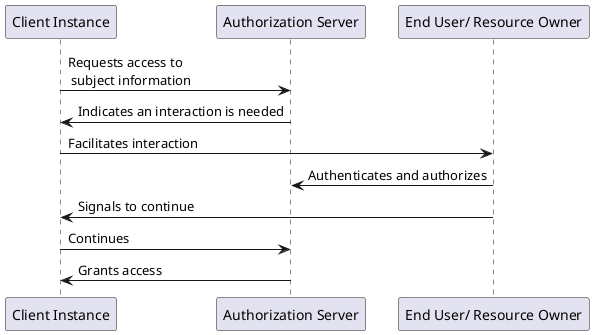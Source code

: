 @startuml

Participant "Client Instance" as client_instance
Participant "Authorization Server" as authorization_server
Participant "End User/ Resource Owner" as end_user_resource_owner

client_instance -> authorization_server: Requests access to \n subject information
authorization_server -> client_instance: Indicates an interaction is needed
client_instance -> end_user_resource_owner: Facilitates interaction
end_user_resource_owner -> authorization_server: Authenticates and authorizes
end_user_resource_owner -> client_instance: Signals to continue
client_instance -> authorization_server: Continues
authorization_server -> client_instance: Grants access

@enduml